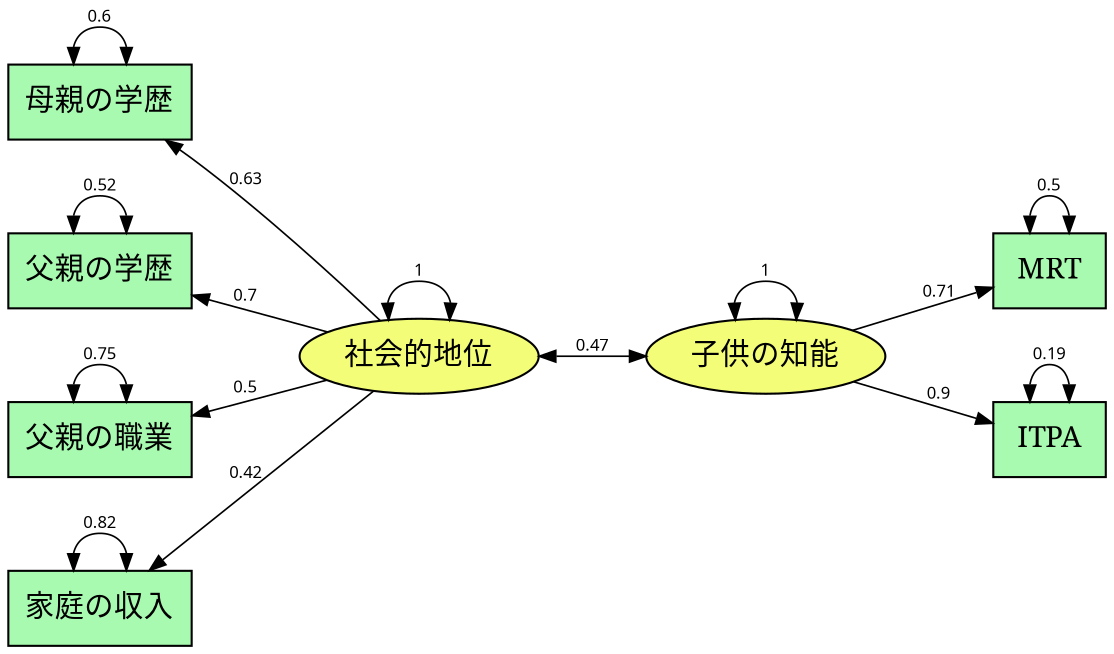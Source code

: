 digraph  fit  {
rankdir=LR;
size="8,8";
edge [fontname="sans" ,fontsize=8,arrowsize = 0.8,penwidth=0.8];
graph [ ordering = out];
center=1;
node [shape =ellipse, style = filled,fillcolor = "#f4fd78"];社会的地位 子供の知能;
node [fontname="serif" ,fontsize=14, shape=box, style = filled,fillcolor = "#a9fab1"];
{rank=min 母親の学歴 父親の学歴 父親の職業 家庭の収入};
{rank=max  MRT ITPA};
社会的地位->母親の学歴[label=0.63];
社会的地位->父親の学歴[label=0.7];
社会的地位->父親の職業[label=0.5];
社会的地位->家庭の収入[label=0.42];
子供の知能->MRT[label=0.71];
子供の知能->ITPA[label=0.9];
社会的地位->子供の知能[label=0.47,dir=both];
母親の学歴->母親の学歴[label=0.6,dir=both];
父親の学歴->父親の学歴[label=0.52,dir=both];
父親の職業->父親の職業[label=0.75,dir=both];
家庭の収入->家庭の収入[label=0.82,dir=both];
MRT->MRT[label=0.5,dir=both];
ITPA->ITPA[label=0.19,dir=both];
社会的地位->社会的地位[label=1,dir=both];
子供の知能->子供の知能[label=1,dir=both];
}
